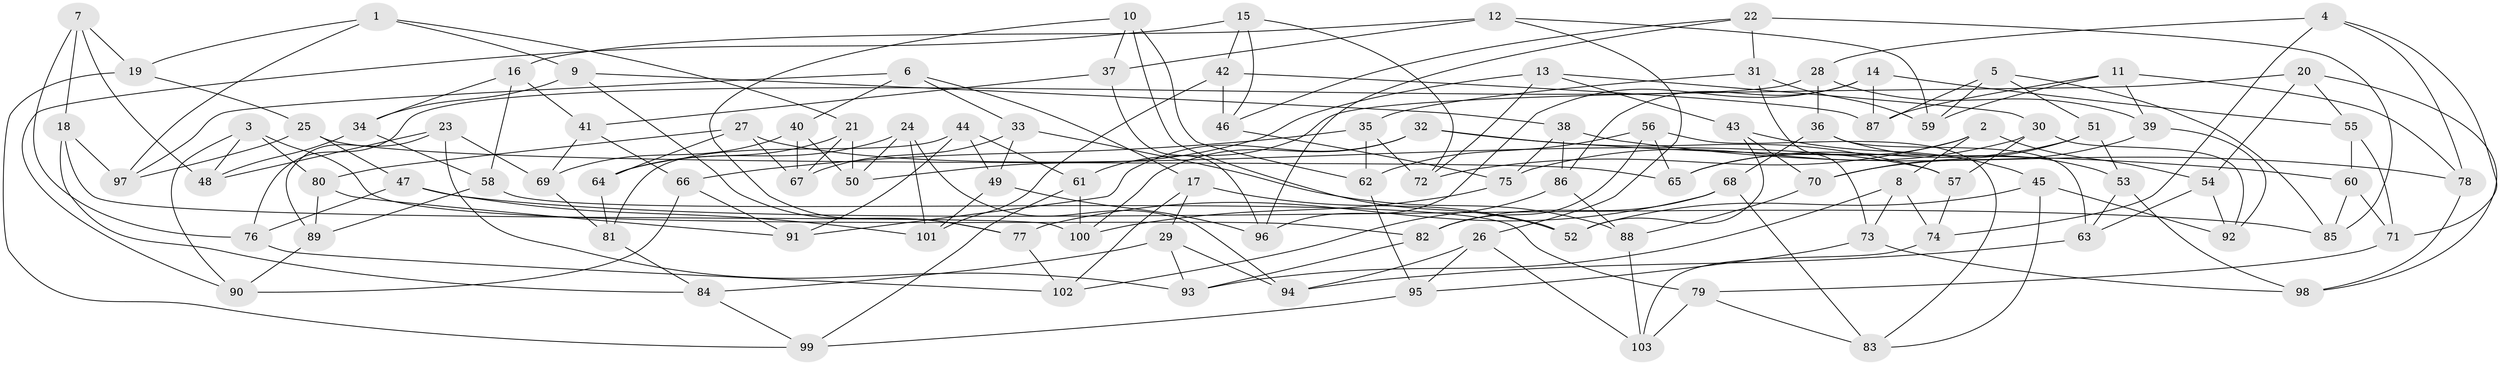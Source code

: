 // coarse degree distribution, {4: 0.4090909090909091, 6: 0.4090909090909091, 5: 0.15151515151515152, 3: 0.030303030303030304}
// Generated by graph-tools (version 1.1) at 2025/24/03/03/25 07:24:22]
// undirected, 103 vertices, 206 edges
graph export_dot {
graph [start="1"]
  node [color=gray90,style=filled];
  1;
  2;
  3;
  4;
  5;
  6;
  7;
  8;
  9;
  10;
  11;
  12;
  13;
  14;
  15;
  16;
  17;
  18;
  19;
  20;
  21;
  22;
  23;
  24;
  25;
  26;
  27;
  28;
  29;
  30;
  31;
  32;
  33;
  34;
  35;
  36;
  37;
  38;
  39;
  40;
  41;
  42;
  43;
  44;
  45;
  46;
  47;
  48;
  49;
  50;
  51;
  52;
  53;
  54;
  55;
  56;
  57;
  58;
  59;
  60;
  61;
  62;
  63;
  64;
  65;
  66;
  67;
  68;
  69;
  70;
  71;
  72;
  73;
  74;
  75;
  76;
  77;
  78;
  79;
  80;
  81;
  82;
  83;
  84;
  85;
  86;
  87;
  88;
  89;
  90;
  91;
  92;
  93;
  94;
  95;
  96;
  97;
  98;
  99;
  100;
  101;
  102;
  103;
  1 -- 9;
  1 -- 19;
  1 -- 97;
  1 -- 21;
  2 -- 65;
  2 -- 72;
  2 -- 8;
  2 -- 54;
  3 -- 48;
  3 -- 90;
  3 -- 82;
  3 -- 80;
  4 -- 78;
  4 -- 28;
  4 -- 71;
  4 -- 74;
  5 -- 85;
  5 -- 51;
  5 -- 87;
  5 -- 59;
  6 -- 33;
  6 -- 17;
  6 -- 40;
  6 -- 97;
  7 -- 48;
  7 -- 76;
  7 -- 19;
  7 -- 18;
  8 -- 74;
  8 -- 73;
  8 -- 93;
  9 -- 38;
  9 -- 77;
  9 -- 34;
  10 -- 77;
  10 -- 52;
  10 -- 37;
  10 -- 62;
  11 -- 39;
  11 -- 78;
  11 -- 59;
  11 -- 87;
  12 -- 16;
  12 -- 26;
  12 -- 37;
  12 -- 59;
  13 -- 50;
  13 -- 43;
  13 -- 72;
  13 -- 30;
  14 -- 86;
  14 -- 55;
  14 -- 87;
  14 -- 96;
  15 -- 42;
  15 -- 90;
  15 -- 46;
  15 -- 72;
  16 -- 41;
  16 -- 34;
  16 -- 58;
  17 -- 29;
  17 -- 102;
  17 -- 52;
  18 -- 97;
  18 -- 100;
  18 -- 84;
  19 -- 99;
  19 -- 25;
  20 -- 61;
  20 -- 54;
  20 -- 55;
  20 -- 98;
  21 -- 64;
  21 -- 67;
  21 -- 50;
  22 -- 85;
  22 -- 31;
  22 -- 46;
  22 -- 96;
  23 -- 48;
  23 -- 89;
  23 -- 69;
  23 -- 93;
  24 -- 64;
  24 -- 50;
  24 -- 94;
  24 -- 101;
  25 -- 65;
  25 -- 47;
  25 -- 97;
  26 -- 94;
  26 -- 95;
  26 -- 103;
  27 -- 64;
  27 -- 57;
  27 -- 67;
  27 -- 80;
  28 -- 76;
  28 -- 39;
  28 -- 36;
  29 -- 93;
  29 -- 84;
  29 -- 94;
  30 -- 92;
  30 -- 57;
  30 -- 75;
  31 -- 59;
  31 -- 73;
  31 -- 35;
  32 -- 100;
  32 -- 57;
  32 -- 60;
  32 -- 91;
  33 -- 88;
  33 -- 67;
  33 -- 49;
  34 -- 58;
  34 -- 48;
  35 -- 66;
  35 -- 72;
  35 -- 62;
  36 -- 63;
  36 -- 53;
  36 -- 68;
  37 -- 96;
  37 -- 41;
  38 -- 75;
  38 -- 86;
  38 -- 78;
  39 -- 70;
  39 -- 92;
  40 -- 67;
  40 -- 69;
  40 -- 50;
  41 -- 66;
  41 -- 69;
  42 -- 87;
  42 -- 46;
  42 -- 101;
  43 -- 52;
  43 -- 45;
  43 -- 70;
  44 -- 49;
  44 -- 91;
  44 -- 81;
  44 -- 61;
  45 -- 52;
  45 -- 83;
  45 -- 92;
  46 -- 75;
  47 -- 85;
  47 -- 76;
  47 -- 101;
  49 -- 96;
  49 -- 101;
  51 -- 70;
  51 -- 53;
  51 -- 65;
  53 -- 98;
  53 -- 63;
  54 -- 92;
  54 -- 63;
  55 -- 71;
  55 -- 60;
  56 -- 62;
  56 -- 65;
  56 -- 82;
  56 -- 83;
  57 -- 74;
  58 -- 89;
  58 -- 79;
  60 -- 85;
  60 -- 71;
  61 -- 100;
  61 -- 99;
  62 -- 95;
  63 -- 94;
  64 -- 81;
  66 -- 91;
  66 -- 90;
  68 -- 83;
  68 -- 82;
  68 -- 77;
  69 -- 81;
  70 -- 88;
  71 -- 79;
  73 -- 95;
  73 -- 98;
  74 -- 103;
  75 -- 100;
  76 -- 102;
  77 -- 102;
  78 -- 98;
  79 -- 103;
  79 -- 83;
  80 -- 91;
  80 -- 89;
  81 -- 84;
  82 -- 93;
  84 -- 99;
  86 -- 102;
  86 -- 88;
  88 -- 103;
  89 -- 90;
  95 -- 99;
}
